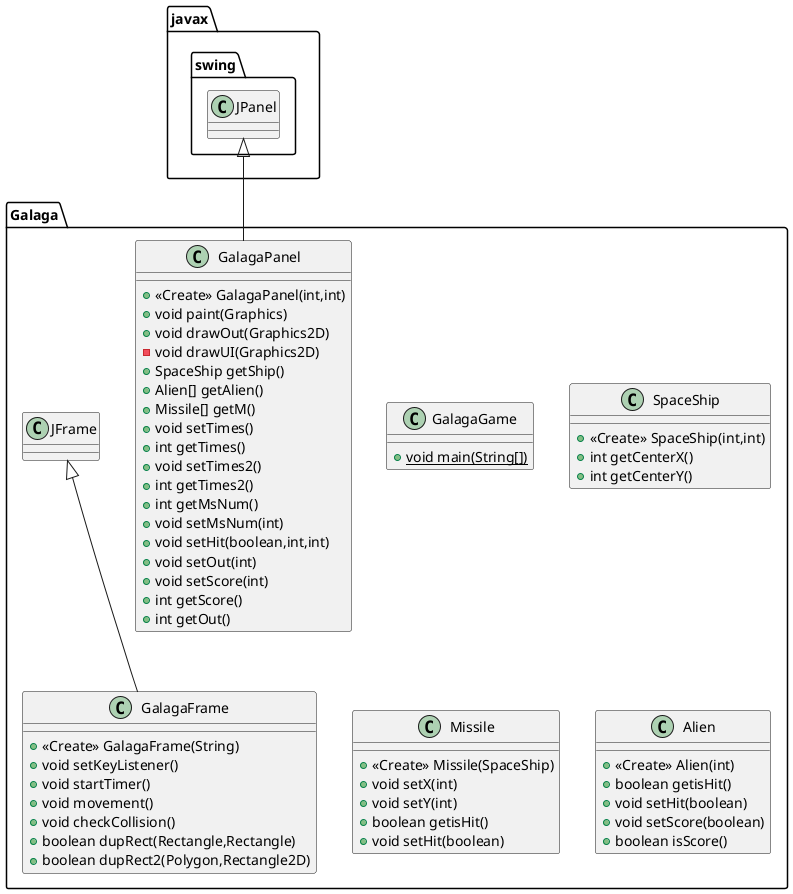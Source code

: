 @startuml
class Galaga.GalagaFrame {
+ <<Create>> GalagaFrame(String)
+ void setKeyListener()
+ void startTimer()
+ void movement()
+ void checkCollision()
+ boolean dupRect(Rectangle,Rectangle)
+ boolean dupRect2(Polygon,Rectangle2D)
}
class Galaga.GalagaGame {
+ {static} void main(String[])
}
class Galaga.SpaceShip {
+ <<Create>> SpaceShip(int,int)
+ int getCenterX()
+ int getCenterY()
}
class Galaga.Missile {
+ <<Create>> Missile(SpaceShip)
+ void setX(int)
+ void setY(int)
+ boolean getisHit()
+ void setHit(boolean)
}
class Galaga.GalagaPanel {
+ <<Create>> GalagaPanel(int,int)
+ void paint(Graphics)
+ void drawOut(Graphics2D)
- void drawUI(Graphics2D)
+ SpaceShip getShip()
+ Alien[] getAlien()
+ Missile[] getM()
+ void setTimes()
+ int getTimes()
+ void setTimes2()
+ int getTimes2()
+ int getMsNum()
+ void setMsNum(int)
+ void setHit(boolean,int,int)
+ void setOut(int)
+ void setScore(int)
+ int getScore()
+ int getOut()
}
class Galaga.Alien {
+ <<Create>> Alien(int)
+ boolean getisHit()
+ void setHit(boolean)
+ void setScore(boolean)
+ boolean isScore()
}


Galaga.JFrame <|-- Galaga.GalagaFrame
javax.swing.JPanel <|-- Galaga.GalagaPanel
@enduml